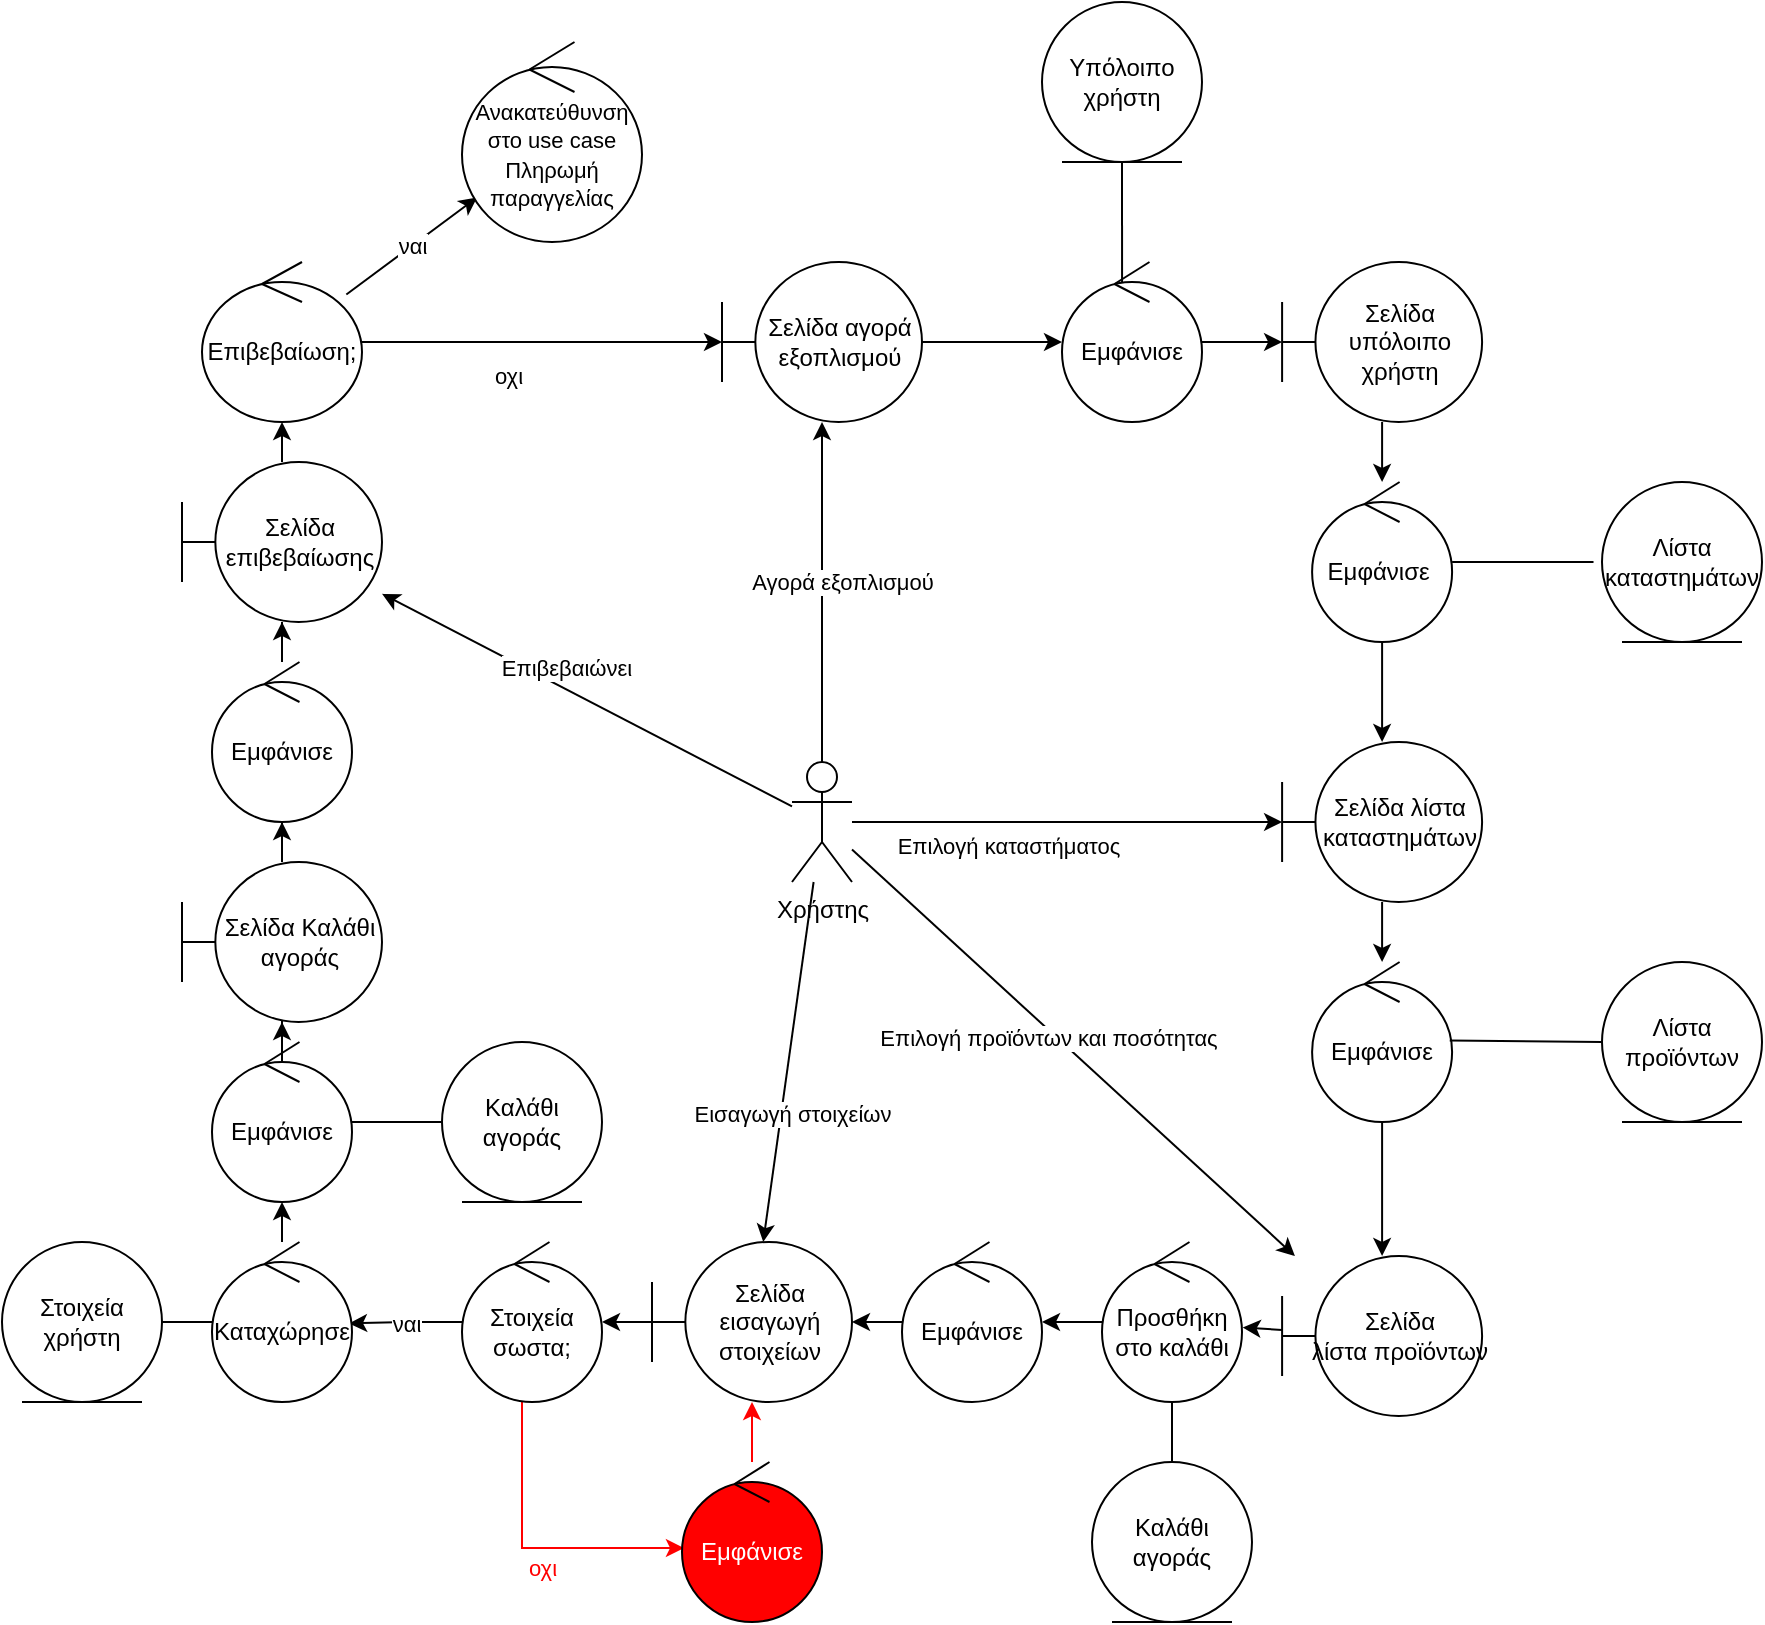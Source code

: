 <mxfile version="20.8.16" type="device"><diagram name="Σελίδα-1" id="FGW1QGgAFWrMdD9JjJ1D"><mxGraphModel dx="1418" dy="828" grid="1" gridSize="10" guides="1" tooltips="1" connect="1" arrows="1" fold="1" page="1" pageScale="1" pageWidth="1169" pageHeight="1654" math="0" shadow="0"><root><mxCell id="0"/><mxCell id="1" parent="0"/><mxCell id="D7mrrMedz6HR9OCFB-Vp-4" value="" style="rounded=0;orthogonalLoop=1;jettySize=auto;html=1;fillColor=#FF0000;strokeColor=#000000;fontColor=#000000;" parent="1" source="D7mrrMedz6HR9OCFB-Vp-1" target="D7mrrMedz6HR9OCFB-Vp-3" edge="1"><mxGeometry relative="1" as="geometry"/></mxCell><mxCell id="D7mrrMedz6HR9OCFB-Vp-5" value="&lt;font&gt;Αγορά εξοπλισμού&lt;/font&gt;" style="edgeLabel;html=1;align=center;verticalAlign=middle;resizable=0;points=[];fontColor=#000000;" parent="D7mrrMedz6HR9OCFB-Vp-4" vertex="1" connectable="0"><mxGeometry x="0.172" y="-4" relative="1" as="geometry"><mxPoint x="6" y="9" as="offset"/></mxGeometry></mxCell><mxCell id="D7mrrMedz6HR9OCFB-Vp-19" value="" style="edgeStyle=none;rounded=0;orthogonalLoop=1;jettySize=auto;html=1;fontColor=#000000;strokeColor=#000000;" parent="1" source="D7mrrMedz6HR9OCFB-Vp-1" target="D7mrrMedz6HR9OCFB-Vp-17" edge="1"><mxGeometry relative="1" as="geometry"/></mxCell><mxCell id="D7mrrMedz6HR9OCFB-Vp-20" value="Επιλογή καταστήματος" style="edgeLabel;html=1;align=center;verticalAlign=middle;resizable=0;points=[];fontColor=#000000;" parent="D7mrrMedz6HR9OCFB-Vp-19" vertex="1" connectable="0"><mxGeometry x="-0.275" y="-2" relative="1" as="geometry"><mxPoint y="10" as="offset"/></mxGeometry></mxCell><mxCell id="D7mrrMedz6HR9OCFB-Vp-25" value="" style="edgeStyle=none;rounded=0;orthogonalLoop=1;jettySize=auto;html=1;fontColor=#000000;strokeColor=#000000;" parent="1" source="D7mrrMedz6HR9OCFB-Vp-1" target="D7mrrMedz6HR9OCFB-Vp-23" edge="1"><mxGeometry relative="1" as="geometry"/></mxCell><mxCell id="D7mrrMedz6HR9OCFB-Vp-26" value="Επιλογή προϊόντων και ποσότητας" style="edgeLabel;html=1;align=center;verticalAlign=middle;resizable=0;points=[];fontColor=#000000;" parent="D7mrrMedz6HR9OCFB-Vp-25" vertex="1" connectable="0"><mxGeometry x="-0.101" y="-3" relative="1" as="geometry"><mxPoint as="offset"/></mxGeometry></mxCell><mxCell id="D7mrrMedz6HR9OCFB-Vp-30" value="" style="edgeStyle=none;rounded=0;orthogonalLoop=1;jettySize=auto;html=1;fontColor=#000000;strokeColor=#000000;" parent="1" source="D7mrrMedz6HR9OCFB-Vp-1" target="D7mrrMedz6HR9OCFB-Vp-29" edge="1"><mxGeometry relative="1" as="geometry"/></mxCell><mxCell id="D7mrrMedz6HR9OCFB-Vp-32" value="Εισαγωγή στοιχείων" style="edgeLabel;html=1;align=center;verticalAlign=middle;resizable=0;points=[];fontColor=#000000;" parent="D7mrrMedz6HR9OCFB-Vp-30" vertex="1" connectable="0"><mxGeometry x="-0.124" y="-2" relative="1" as="geometry"><mxPoint x="2" y="37" as="offset"/></mxGeometry></mxCell><mxCell id="D7mrrMedz6HR9OCFB-Vp-45" value="" style="edgeStyle=none;rounded=0;orthogonalLoop=1;jettySize=auto;html=1;fontColor=#000000;strokeColor=#000000;" parent="1" source="D7mrrMedz6HR9OCFB-Vp-1" target="D7mrrMedz6HR9OCFB-Vp-39" edge="1"><mxGeometry relative="1" as="geometry"/></mxCell><mxCell id="D7mrrMedz6HR9OCFB-Vp-46" value="Επιβεβαιώνει" style="edgeLabel;html=1;align=center;verticalAlign=middle;resizable=0;points=[];fontColor=#000000;" parent="D7mrrMedz6HR9OCFB-Vp-45" vertex="1" connectable="0"><mxGeometry x="0.397" y="-3" relative="1" as="geometry"><mxPoint x="29" y="8" as="offset"/></mxGeometry></mxCell><mxCell id="D7mrrMedz6HR9OCFB-Vp-1" value="Χρήστης" style="shape=umlActor;verticalLabelPosition=bottom;verticalAlign=top;html=1;outlineConnect=0;fontColor=#000000;" parent="1" vertex="1"><mxGeometry x="395" y="500" width="30" height="60" as="geometry"/></mxCell><mxCell id="D7mrrMedz6HR9OCFB-Vp-7" value="" style="rounded=0;orthogonalLoop=1;jettySize=auto;html=1;strokeColor=#000000;fontColor=#000000;" parent="1" source="D7mrrMedz6HR9OCFB-Vp-3" target="D7mrrMedz6HR9OCFB-Vp-6" edge="1"><mxGeometry relative="1" as="geometry"/></mxCell><mxCell id="D7mrrMedz6HR9OCFB-Vp-3" value="&lt;font&gt;Σελίδα αγορά εξοπλισμού&lt;/font&gt;" style="shape=umlBoundary;whiteSpace=wrap;html=1;strokeColor=#000000;fontColor=#000000;" parent="1" vertex="1"><mxGeometry x="360" y="250" width="100" height="80" as="geometry"/></mxCell><mxCell id="D7mrrMedz6HR9OCFB-Vp-14" value="" style="edgeStyle=none;rounded=0;orthogonalLoop=1;jettySize=auto;html=1;strokeColor=#000000;fontColor=#000000;" parent="1" source="D7mrrMedz6HR9OCFB-Vp-6" target="D7mrrMedz6HR9OCFB-Vp-10" edge="1"><mxGeometry relative="1" as="geometry"/></mxCell><mxCell id="D7mrrMedz6HR9OCFB-Vp-6" value="&lt;font&gt;Εμφάνισε&lt;/font&gt;" style="ellipse;shape=umlControl;whiteSpace=wrap;html=1;strokeColor=#000000;fontColor=#000000;" parent="1" vertex="1"><mxGeometry x="530" y="250" width="70" height="80" as="geometry"/></mxCell><mxCell id="D7mrrMedz6HR9OCFB-Vp-16" value="" style="edgeStyle=none;rounded=0;orthogonalLoop=1;jettySize=auto;html=1;strokeColor=#000000;fontColor=#000000;" parent="1" source="D7mrrMedz6HR9OCFB-Vp-10" target="D7mrrMedz6HR9OCFB-Vp-15" edge="1"><mxGeometry relative="1" as="geometry"/></mxCell><mxCell id="D7mrrMedz6HR9OCFB-Vp-10" value="&lt;font&gt;Σελίδα υπόλοιπο χρήστη&lt;/font&gt;" style="shape=umlBoundary;whiteSpace=wrap;html=1;strokeColor=#000000;fontColor=#000000;" parent="1" vertex="1"><mxGeometry x="640.05" y="250" width="100" height="80" as="geometry"/></mxCell><mxCell id="D7mrrMedz6HR9OCFB-Vp-18" value="" style="edgeStyle=none;rounded=0;orthogonalLoop=1;jettySize=auto;html=1;strokeColor=#000000;fontColor=#000000;" parent="1" source="D7mrrMedz6HR9OCFB-Vp-15" target="D7mrrMedz6HR9OCFB-Vp-17" edge="1"><mxGeometry relative="1" as="geometry"/></mxCell><mxCell id="D7mrrMedz6HR9OCFB-Vp-15" value="&lt;font&gt;Εμφάνισε&amp;nbsp;&lt;/font&gt;" style="ellipse;shape=umlControl;whiteSpace=wrap;html=1;strokeColor=#000000;fontColor=#000000;" parent="1" vertex="1"><mxGeometry x="655.05" y="360" width="70" height="80" as="geometry"/></mxCell><mxCell id="D7mrrMedz6HR9OCFB-Vp-22" value="" style="edgeStyle=none;rounded=0;orthogonalLoop=1;jettySize=auto;html=1;exitX=0.5;exitY=1;exitDx=0;exitDy=0;exitPerimeter=0;strokeColor=#000000;fontColor=#000000;" parent="1" source="D7mrrMedz6HR9OCFB-Vp-17" target="D7mrrMedz6HR9OCFB-Vp-21" edge="1"><mxGeometry relative="1" as="geometry"/></mxCell><mxCell id="D7mrrMedz6HR9OCFB-Vp-17" value="&lt;font&gt;Σελίδα λίστα καταστημάτων&lt;/font&gt;" style="shape=umlBoundary;whiteSpace=wrap;html=1;strokeColor=#000000;fontColor=#000000;" parent="1" vertex="1"><mxGeometry x="640.05" y="490" width="100" height="80" as="geometry"/></mxCell><mxCell id="D7mrrMedz6HR9OCFB-Vp-24" value="" style="edgeStyle=none;rounded=0;orthogonalLoop=1;jettySize=auto;html=1;strokeColor=#000000;fontColor=#000000;" parent="1" source="D7mrrMedz6HR9OCFB-Vp-21" target="D7mrrMedz6HR9OCFB-Vp-23" edge="1"><mxGeometry relative="1" as="geometry"/></mxCell><mxCell id="D7mrrMedz6HR9OCFB-Vp-21" value="Εμφάνισε" style="ellipse;shape=umlControl;whiteSpace=wrap;html=1;strokeColor=#000000;fontColor=#000000;" parent="1" vertex="1"><mxGeometry x="655.05" y="600" width="70" height="80" as="geometry"/></mxCell><mxCell id="D7mrrMedz6HR9OCFB-Vp-28" value="" style="edgeStyle=none;rounded=0;orthogonalLoop=1;jettySize=auto;html=1;strokeColor=#000000;entryX=1.005;entryY=0.535;entryDx=0;entryDy=0;entryPerimeter=0;fontColor=#000000;" parent="1" source="D7mrrMedz6HR9OCFB-Vp-23" target="clKJnoHxOzagXjwGChe--2" edge="1"><mxGeometry relative="1" as="geometry"><mxPoint x="619.996" y="782.219" as="targetPoint"/></mxGeometry></mxCell><mxCell id="D7mrrMedz6HR9OCFB-Vp-23" value="&lt;font&gt;Σελίδα λίστα&amp;nbsp;προϊόντων&lt;/font&gt;" style="shape=umlBoundary;whiteSpace=wrap;html=1;strokeColor=#000000;fontColor=#000000;" parent="1" vertex="1"><mxGeometry x="640.05" y="747" width="100" height="80" as="geometry"/></mxCell><mxCell id="D7mrrMedz6HR9OCFB-Vp-31" value="" style="edgeStyle=none;rounded=0;orthogonalLoop=1;jettySize=auto;html=1;strokeColor=#000000;fontColor=#000000;" parent="1" source="D7mrrMedz6HR9OCFB-Vp-27" target="D7mrrMedz6HR9OCFB-Vp-29" edge="1"><mxGeometry relative="1" as="geometry"><mxPoint x="460" y="780" as="targetPoint"/><Array as="points"><mxPoint x="470" y="780"/></Array></mxGeometry></mxCell><mxCell id="D7mrrMedz6HR9OCFB-Vp-27" value="&lt;font&gt;Εμφάνισε&lt;/font&gt;" style="ellipse;shape=umlControl;whiteSpace=wrap;html=1;strokeColor=#000000;fontColor=#000000;" parent="1" vertex="1"><mxGeometry x="450" y="740" width="70" height="80" as="geometry"/></mxCell><mxCell id="D7mrrMedz6HR9OCFB-Vp-34" value="" style="edgeStyle=none;rounded=0;orthogonalLoop=1;jettySize=auto;html=1;strokeColor=#000000;fontColor=#000000;" parent="1" source="D7mrrMedz6HR9OCFB-Vp-29" target="D7mrrMedz6HR9OCFB-Vp-33" edge="1"><mxGeometry relative="1" as="geometry"/></mxCell><mxCell id="D7mrrMedz6HR9OCFB-Vp-29" value="&lt;font&gt;Σελίδα εισαγωγή στοιχείων&lt;/font&gt;" style="shape=umlBoundary;whiteSpace=wrap;html=1;strokeColor=#000000;fontColor=#000000;" parent="1" vertex="1"><mxGeometry x="325" y="740" width="100" height="80" as="geometry"/></mxCell><mxCell id="D7mrrMedz6HR9OCFB-Vp-35" style="edgeStyle=orthogonalEdgeStyle;rounded=0;orthogonalLoop=1;jettySize=auto;html=1;fontColor=#000000;strokeColor=#FF0000;entryX=0.014;entryY=0.538;entryDx=0;entryDy=0;entryPerimeter=0;" parent="1" source="D7mrrMedz6HR9OCFB-Vp-33" target="XzfS8yWN5sf7uurUM_Dd-1" edge="1"><mxGeometry relative="1" as="geometry"><Array as="points"><mxPoint x="260" y="893"/></Array><mxPoint x="320" y="890" as="targetPoint"/></mxGeometry></mxCell><mxCell id="D7mrrMedz6HR9OCFB-Vp-36" value="οχι" style="edgeLabel;html=1;align=center;verticalAlign=middle;resizable=0;points=[];fontColor=#FF0000;" parent="D7mrrMedz6HR9OCFB-Vp-35" vertex="1" connectable="0"><mxGeometry x="0.082" y="-1" relative="1" as="geometry"><mxPoint y="9" as="offset"/></mxGeometry></mxCell><mxCell id="D7mrrMedz6HR9OCFB-Vp-38" value="&lt;font&gt;ναι&lt;/font&gt;" style="edgeStyle=orthogonalEdgeStyle;rounded=0;orthogonalLoop=1;jettySize=auto;html=1;strokeColor=#000000;entryX=0.979;entryY=0.509;entryDx=0;entryDy=0;entryPerimeter=0;fontColor=#000000;" parent="1" source="D7mrrMedz6HR9OCFB-Vp-33" target="7Z9PGxr5iKdYBE7yg34v-6" edge="1"><mxGeometry relative="1" as="geometry"><mxPoint x="210" y="750" as="targetPoint"/></mxGeometry></mxCell><mxCell id="D7mrrMedz6HR9OCFB-Vp-33" value="&lt;font&gt;Στοιχεία σωστα;&lt;/font&gt;" style="ellipse;shape=umlControl;whiteSpace=wrap;html=1;strokeColor=#000000;fontColor=#000000;" parent="1" vertex="1"><mxGeometry x="230" y="740" width="70" height="80" as="geometry"/></mxCell><mxCell id="7Z9PGxr5iKdYBE7yg34v-5" value="" style="edgeStyle=orthogonalEdgeStyle;rounded=0;orthogonalLoop=1;jettySize=auto;html=1;fontColor=#000000;strokeColor=#000000;" parent="1" source="D7mrrMedz6HR9OCFB-Vp-37" target="clKJnoHxOzagXjwGChe--5" edge="1"><mxGeometry relative="1" as="geometry"/></mxCell><mxCell id="D7mrrMedz6HR9OCFB-Vp-37" value="&lt;font&gt;Εμφάνισε&lt;/font&gt;" style="ellipse;shape=umlControl;whiteSpace=wrap;html=1;strokeColor=#000000;fontColor=#000000;" parent="1" vertex="1"><mxGeometry x="105" y="640" width="70" height="80" as="geometry"/></mxCell><mxCell id="D7mrrMedz6HR9OCFB-Vp-42" value="" style="rounded=0;orthogonalLoop=1;jettySize=auto;html=1;strokeColor=#000000;fontColor=#000000;" parent="1" source="D7mrrMedz6HR9OCFB-Vp-39" target="D7mrrMedz6HR9OCFB-Vp-41" edge="1"><mxGeometry relative="1" as="geometry"/></mxCell><mxCell id="D7mrrMedz6HR9OCFB-Vp-39" value="&lt;font&gt;Σελίδα επιβεβαίωσης&lt;/font&gt;" style="shape=umlBoundary;whiteSpace=wrap;html=1;strokeColor=#000000;fontColor=#000000;" parent="1" vertex="1"><mxGeometry x="90" y="350" width="100" height="80" as="geometry"/></mxCell><mxCell id="D7mrrMedz6HR9OCFB-Vp-43" value="" style="edgeStyle=none;rounded=0;orthogonalLoop=1;jettySize=auto;html=1;fontColor=#000000;strokeColor=#000000;" parent="1" source="D7mrrMedz6HR9OCFB-Vp-41" target="D7mrrMedz6HR9OCFB-Vp-3" edge="1"><mxGeometry relative="1" as="geometry"/></mxCell><mxCell id="D7mrrMedz6HR9OCFB-Vp-44" value="οχι" style="edgeLabel;html=1;align=center;verticalAlign=middle;resizable=0;points=[];fontColor=#000000;" parent="D7mrrMedz6HR9OCFB-Vp-43" vertex="1" connectable="0"><mxGeometry x="-0.208" relative="1" as="geometry"><mxPoint x="1" y="17" as="offset"/></mxGeometry></mxCell><mxCell id="D7mrrMedz6HR9OCFB-Vp-48" value="" style="edgeStyle=none;rounded=0;orthogonalLoop=1;jettySize=auto;html=1;fontColor=#000000;" parent="1" edge="1"><mxGeometry relative="1" as="geometry"><mxPoint x="148.002" y="320.07" as="sourcePoint"/><mxPoint x="148.889" y="320.0" as="targetPoint"/></mxGeometry></mxCell><mxCell id="clKJnoHxOzagXjwGChe--10" value="ναι" style="rounded=0;orthogonalLoop=1;jettySize=auto;html=1;strokeColor=#000000;fontColor=#000000;fillColor=#FF0000;" parent="1" source="D7mrrMedz6HR9OCFB-Vp-41" target="clKJnoHxOzagXjwGChe--9" edge="1"><mxGeometry relative="1" as="geometry"/></mxCell><mxCell id="D7mrrMedz6HR9OCFB-Vp-41" value="&lt;font&gt;Επιβεβαίωση;&lt;/font&gt;" style="ellipse;shape=umlControl;whiteSpace=wrap;html=1;strokeColor=#000000;fontColor=#000000;" parent="1" vertex="1"><mxGeometry x="100" y="250" width="80" height="80" as="geometry"/></mxCell><mxCell id="clKJnoHxOzagXjwGChe--1" value="Καλάθι αγοράς" style="ellipse;shape=umlEntity;whiteSpace=wrap;html=1;strokeColor=#000000;fontColor=#000000;" parent="1" vertex="1"><mxGeometry x="545" y="850" width="80" height="80" as="geometry"/></mxCell><mxCell id="clKJnoHxOzagXjwGChe--3" value="" style="edgeStyle=orthogonalEdgeStyle;rounded=0;orthogonalLoop=1;jettySize=auto;html=1;strokeColor=#000000;fontColor=#000000;fillColor=#FF0000;" parent="1" source="clKJnoHxOzagXjwGChe--2" target="D7mrrMedz6HR9OCFB-Vp-27" edge="1"><mxGeometry relative="1" as="geometry"/></mxCell><mxCell id="clKJnoHxOzagXjwGChe--4" value="" style="edgeStyle=orthogonalEdgeStyle;rounded=0;orthogonalLoop=1;jettySize=auto;html=1;strokeColor=#000000;fontColor=#000000;fillColor=#FF0000;endArrow=none;endFill=0;" parent="1" source="clKJnoHxOzagXjwGChe--2" target="clKJnoHxOzagXjwGChe--1" edge="1"><mxGeometry relative="1" as="geometry"/></mxCell><mxCell id="clKJnoHxOzagXjwGChe--2" value="Προσθήκη στο καλάθι" style="ellipse;shape=umlControl;whiteSpace=wrap;html=1;strokeColor=#000000;fontColor=#000000;" parent="1" vertex="1"><mxGeometry x="550" y="740" width="70" height="80" as="geometry"/></mxCell><mxCell id="clKJnoHxOzagXjwGChe--7" value="" style="edgeStyle=orthogonalEdgeStyle;rounded=0;orthogonalLoop=1;jettySize=auto;html=1;strokeColor=#000000;fontColor=#000000;fillColor=#FF0000;" parent="1" source="clKJnoHxOzagXjwGChe--5" target="clKJnoHxOzagXjwGChe--6" edge="1"><mxGeometry relative="1" as="geometry"/></mxCell><mxCell id="clKJnoHxOzagXjwGChe--5" value="Σελίδα Καλάθι αγοράς" style="shape=umlBoundary;whiteSpace=wrap;html=1;strokeColor=#000000;fontColor=#000000;" parent="1" vertex="1"><mxGeometry x="90" y="550" width="100" height="80" as="geometry"/></mxCell><mxCell id="clKJnoHxOzagXjwGChe--8" value="" style="edgeStyle=orthogonalEdgeStyle;rounded=0;orthogonalLoop=1;jettySize=auto;html=1;strokeColor=#000000;fontColor=#000000;fillColor=#FF0000;" parent="1" source="clKJnoHxOzagXjwGChe--6" target="D7mrrMedz6HR9OCFB-Vp-39" edge="1"><mxGeometry relative="1" as="geometry"/></mxCell><mxCell id="clKJnoHxOzagXjwGChe--6" value="Εμφάνισε" style="ellipse;shape=umlControl;whiteSpace=wrap;html=1;strokeColor=#000000;fontColor=#000000;" parent="1" vertex="1"><mxGeometry x="105" y="450" width="70" height="80" as="geometry"/></mxCell><mxCell id="clKJnoHxOzagXjwGChe--9" value="&lt;font style=&quot;font-size: 11px;&quot;&gt;Ανακατεύθυνση στο use case Πληρωμή παραγγελίας&lt;/font&gt;" style="ellipse;shape=umlControl;whiteSpace=wrap;html=1;strokeColor=#000000;fontColor=#000000;" parent="1" vertex="1"><mxGeometry x="230" y="140" width="90" height="100" as="geometry"/></mxCell><mxCell id="7Z9PGxr5iKdYBE7yg34v-1" value="Υπόλοιπο χρήστη" style="ellipse;shape=umlEntity;whiteSpace=wrap;html=1;fontColor=#000000;strokeColor=#000000;" parent="1" vertex="1"><mxGeometry x="520" y="120" width="80" height="80" as="geometry"/></mxCell><mxCell id="7Z9PGxr5iKdYBE7yg34v-2" value="Λίστα καταστημάτων" style="ellipse;shape=umlEntity;whiteSpace=wrap;html=1;fontColor=#000000;strokeColor=#000000;" parent="1" vertex="1"><mxGeometry x="800" y="360" width="80" height="80" as="geometry"/></mxCell><mxCell id="7Z9PGxr5iKdYBE7yg34v-3" value="Λίστα προϊόντων" style="ellipse;shape=umlEntity;whiteSpace=wrap;html=1;fontColor=#000000;strokeColor=#000000;" parent="1" vertex="1"><mxGeometry x="800" y="600" width="80" height="80" as="geometry"/></mxCell><mxCell id="7Z9PGxr5iKdYBE7yg34v-4" value="Στοιχεία χρήστη" style="ellipse;shape=umlEntity;whiteSpace=wrap;html=1;fontColor=#000000;strokeColor=#000000;" parent="1" vertex="1"><mxGeometry y="740" width="80" height="80" as="geometry"/></mxCell><mxCell id="7Z9PGxr5iKdYBE7yg34v-7" value="" style="edgeStyle=orthogonalEdgeStyle;rounded=0;orthogonalLoop=1;jettySize=auto;html=1;fontColor=#000000;strokeColor=#000000;" parent="1" source="7Z9PGxr5iKdYBE7yg34v-6" edge="1"><mxGeometry relative="1" as="geometry"><mxPoint x="140" y="720" as="targetPoint"/></mxGeometry></mxCell><mxCell id="7Z9PGxr5iKdYBE7yg34v-8" value="" style="edgeStyle=orthogonalEdgeStyle;rounded=0;orthogonalLoop=1;jettySize=auto;html=1;endArrow=none;endFill=0;fontColor=#000000;strokeColor=#000000;" parent="1" source="7Z9PGxr5iKdYBE7yg34v-6" target="7Z9PGxr5iKdYBE7yg34v-4" edge="1"><mxGeometry relative="1" as="geometry"/></mxCell><mxCell id="7Z9PGxr5iKdYBE7yg34v-6" value="Καταχώρησε" style="ellipse;shape=umlControl;whiteSpace=wrap;html=1;fontColor=#000000;strokeColor=#000000;" parent="1" vertex="1"><mxGeometry x="105" y="740" width="70" height="80" as="geometry"/></mxCell><mxCell id="7Z9PGxr5iKdYBE7yg34v-9" value="" style="endArrow=none;html=1;rounded=0;entryX=0;entryY=0.5;entryDx=0;entryDy=0;exitX=0.983;exitY=0.49;exitDx=0;exitDy=0;exitPerimeter=0;fontColor=#000000;strokeColor=#000000;" parent="1" source="D7mrrMedz6HR9OCFB-Vp-21" target="7Z9PGxr5iKdYBE7yg34v-3" edge="1"><mxGeometry width="50" height="50" relative="1" as="geometry"><mxPoint x="730" y="640" as="sourcePoint"/><mxPoint x="790" y="590" as="targetPoint"/></mxGeometry></mxCell><mxCell id="7Z9PGxr5iKdYBE7yg34v-10" value="" style="endArrow=none;html=1;rounded=0;fontColor=#000000;strokeColor=#000000;" parent="1" source="D7mrrMedz6HR9OCFB-Vp-15" edge="1"><mxGeometry width="50" height="50" relative="1" as="geometry"><mxPoint x="725.05" y="450" as="sourcePoint"/><mxPoint x="795.761" y="400" as="targetPoint"/></mxGeometry></mxCell><mxCell id="7Z9PGxr5iKdYBE7yg34v-11" value="" style="endArrow=none;html=1;rounded=0;exitX=0.429;exitY=0.125;exitDx=0;exitDy=0;exitPerimeter=0;fontColor=#000000;strokeColor=#000000;" parent="1" source="D7mrrMedz6HR9OCFB-Vp-6" edge="1"><mxGeometry width="50" height="50" relative="1" as="geometry"><mxPoint x="510" y="250" as="sourcePoint"/><mxPoint x="560" y="200" as="targetPoint"/></mxGeometry></mxCell><mxCell id="7Z9PGxr5iKdYBE7yg34v-12" value="Καλάθι αγοράς" style="ellipse;shape=umlEntity;whiteSpace=wrap;html=1;strokeColor=#000000;fontColor=#000000;" parent="1" vertex="1"><mxGeometry x="220" y="640" width="80" height="80" as="geometry"/></mxCell><mxCell id="7Z9PGxr5iKdYBE7yg34v-13" value="" style="endArrow=none;html=1;rounded=0;fontColor=#000000;strokeColor=#000000;" parent="1" edge="1"><mxGeometry width="50" height="50" relative="1" as="geometry"><mxPoint x="175" y="680" as="sourcePoint"/><mxPoint x="220" y="680" as="targetPoint"/></mxGeometry></mxCell><mxCell id="XzfS8yWN5sf7uurUM_Dd-2" value="" style="edgeStyle=orthogonalEdgeStyle;rounded=0;orthogonalLoop=1;jettySize=auto;html=1;strokeColor=#FF0000;" parent="1" source="XzfS8yWN5sf7uurUM_Dd-1" target="D7mrrMedz6HR9OCFB-Vp-29" edge="1"><mxGeometry relative="1" as="geometry"/></mxCell><mxCell id="XzfS8yWN5sf7uurUM_Dd-1" value="&lt;font color=&quot;#ffffff&quot;&gt;Εμφάνισε&lt;/font&gt;" style="ellipse;shape=umlControl;whiteSpace=wrap;html=1;fillColor=#FF0000;" parent="1" vertex="1"><mxGeometry x="340" y="850" width="70" height="80" as="geometry"/></mxCell></root></mxGraphModel></diagram></mxfile>
